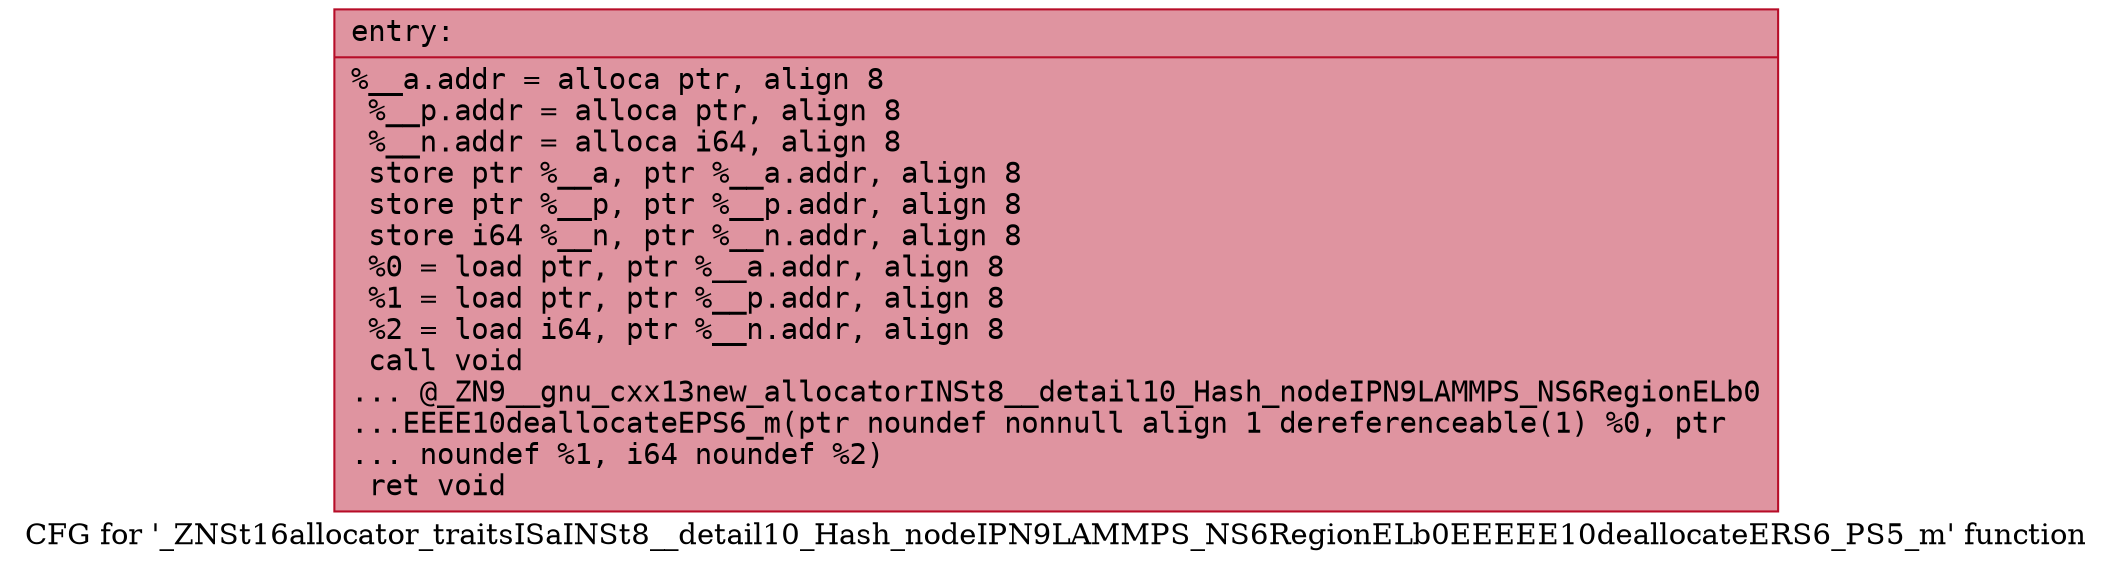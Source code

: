 digraph "CFG for '_ZNSt16allocator_traitsISaINSt8__detail10_Hash_nodeIPN9LAMMPS_NS6RegionELb0EEEEE10deallocateERS6_PS5_m' function" {
	label="CFG for '_ZNSt16allocator_traitsISaINSt8__detail10_Hash_nodeIPN9LAMMPS_NS6RegionELb0EEEEE10deallocateERS6_PS5_m' function";

	Node0x561837eaae80 [shape=record,color="#b70d28ff", style=filled, fillcolor="#b70d2870" fontname="Courier",label="{entry:\l|  %__a.addr = alloca ptr, align 8\l  %__p.addr = alloca ptr, align 8\l  %__n.addr = alloca i64, align 8\l  store ptr %__a, ptr %__a.addr, align 8\l  store ptr %__p, ptr %__p.addr, align 8\l  store i64 %__n, ptr %__n.addr, align 8\l  %0 = load ptr, ptr %__a.addr, align 8\l  %1 = load ptr, ptr %__p.addr, align 8\l  %2 = load i64, ptr %__n.addr, align 8\l  call void\l... @_ZN9__gnu_cxx13new_allocatorINSt8__detail10_Hash_nodeIPN9LAMMPS_NS6RegionELb0\l...EEEE10deallocateEPS6_m(ptr noundef nonnull align 1 dereferenceable(1) %0, ptr\l... noundef %1, i64 noundef %2)\l  ret void\l}"];
}
